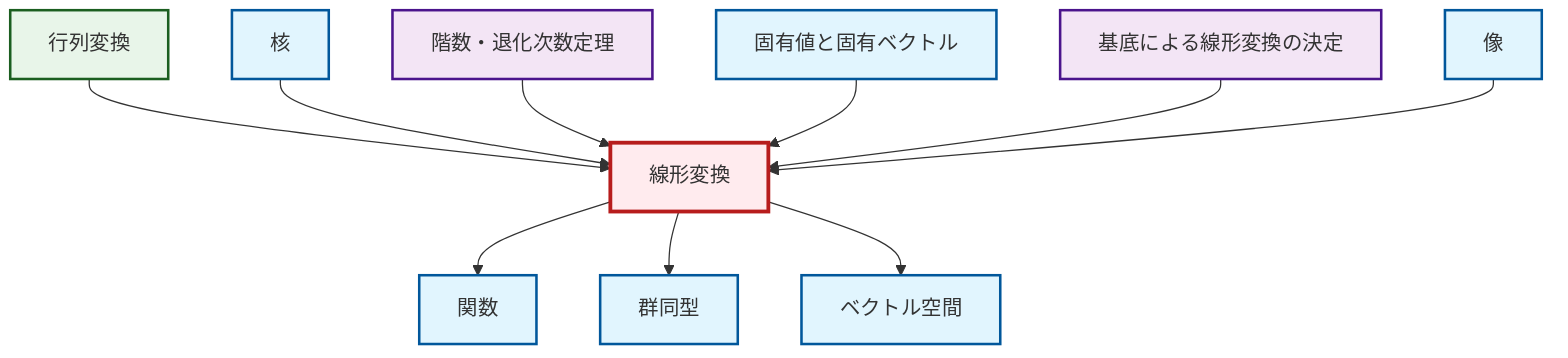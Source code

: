 graph TD
    classDef definition fill:#e1f5fe,stroke:#01579b,stroke-width:2px
    classDef theorem fill:#f3e5f5,stroke:#4a148c,stroke-width:2px
    classDef axiom fill:#fff3e0,stroke:#e65100,stroke-width:2px
    classDef example fill:#e8f5e9,stroke:#1b5e20,stroke-width:2px
    classDef current fill:#ffebee,stroke:#b71c1c,stroke-width:3px
    thm-rank-nullity["階数・退化次数定理"]:::theorem
    def-vector-space["ベクトル空間"]:::definition
    ex-matrix-transformation["行列変換"]:::example
    def-image["像"]:::definition
    def-eigenvalue-eigenvector["固有値と固有ベクトル"]:::definition
    def-kernel["核"]:::definition
    def-function["関数"]:::definition
    def-linear-transformation["線形変換"]:::definition
    def-isomorphism["群同型"]:::definition
    thm-linear-transformation-basis["基底による線形変換の決定"]:::theorem
    ex-matrix-transformation --> def-linear-transformation
    def-kernel --> def-linear-transformation
    def-linear-transformation --> def-function
    thm-rank-nullity --> def-linear-transformation
    def-eigenvalue-eigenvector --> def-linear-transformation
    def-linear-transformation --> def-isomorphism
    thm-linear-transformation-basis --> def-linear-transformation
    def-linear-transformation --> def-vector-space
    def-image --> def-linear-transformation
    class def-linear-transformation current